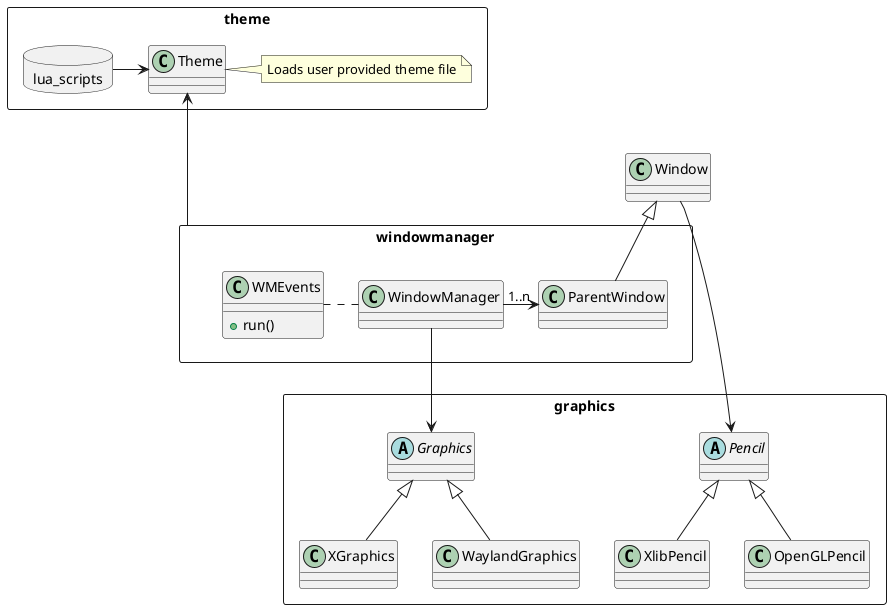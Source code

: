 @startuml

rectangle theme {
    package lua_scripts <<Database>> {
    }
    class Theme
    lua_scripts -> Theme
    note right of Theme
        Loads user provided theme file
    end note
}

class Window

rectangle windowmanager {
    class WindowManager
    class ParentWindow
    class WMEvents {
        +run()
    }
    WindowManager -> "1..n" ParentWindow
    ParentWindow -up-|> Window
    WindowManager .left. WMEvents
}

rectangle graphics {
    abstract class Graphics
    abstract class Pencil

    Graphics <|-- XGraphics
    Graphics <|-- WaylandGraphics

    Pencil <|-- XlibPencil
    Pencil <|-- OpenGLPencil
}

windowmanager -up--> Theme
WindowManager --> Graphics
Window --> Pencil

@enduml